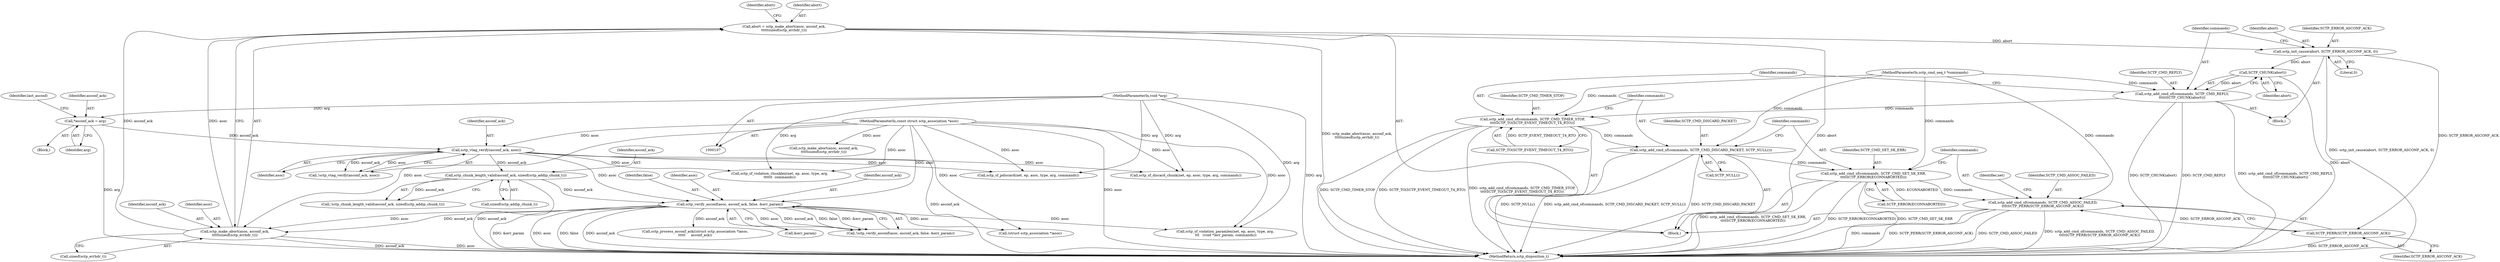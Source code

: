 digraph "0_linux_9de7922bc709eee2f609cd01d98aaedc4cf5ea74_2@pointer" {
"1000268" [label="(Call,sctp_init_cause(abort, SCTP_ERROR_ASCONF_ACK, 0))"];
"1000258" [label="(Call,abort = sctp_make_abort(asoc, asconf_ack,\n\t\t\t\t\tsizeof(sctp_errhdr_t)))"];
"1000260" [label="(Call,sctp_make_abort(asoc, asconf_ack,\n\t\t\t\t\tsizeof(sctp_errhdr_t)))"];
"1000202" [label="(Call,sctp_verify_asconf(asoc, asconf_ack, false, &err_param))"];
"1000135" [label="(Call,sctp_vtag_verify(asconf_ack, asoc))"];
"1000116" [label="(Call,*asconf_ack = arg)"];
"1000112" [label="(MethodParameterIn,void *arg)"];
"1000110" [label="(MethodParameterIn,const struct sctp_association *asoc)"];
"1000173" [label="(Call,sctp_chunk_length_valid(asconf_ack, sizeof(sctp_addip_chunk_t)))"];
"1000275" [label="(Call,SCTP_CHUNK(abort))"];
"1000272" [label="(Call,sctp_add_cmd_sf(commands, SCTP_CMD_REPLY,\n\t\t\t\t\tSCTP_CHUNK(abort)))"];
"1000277" [label="(Call,sctp_add_cmd_sf(commands, SCTP_CMD_TIMER_STOP,\n\t\t\t\tSCTP_TO(SCTP_EVENT_TIMEOUT_T4_RTO)))"];
"1000282" [label="(Call,sctp_add_cmd_sf(commands, SCTP_CMD_DISCARD_PACKET, SCTP_NULL()))"];
"1000286" [label="(Call,sctp_add_cmd_sf(commands, SCTP_CMD_SET_SK_ERR,\n\t\t\t\tSCTP_ERROR(ECONNABORTED)))"];
"1000291" [label="(Call,sctp_add_cmd_sf(commands, SCTP_CMD_ASSOC_FAILED,\n\t\t\t\tSCTP_PERR(SCTP_ERROR_ASCONF_ACK)))"];
"1000294" [label="(Call,SCTP_PERR(SCTP_ERROR_ASCONF_ACK))"];
"1000283" [label="(Identifier,commands)"];
"1000121" [label="(Identifier,last_asconf)"];
"1000206" [label="(Call,&err_param)"];
"1000204" [label="(Identifier,asconf_ack)"];
"1000110" [label="(MethodParameterIn,const struct sctp_association *asoc)"];
"1000278" [label="(Identifier,commands)"];
"1000277" [label="(Call,sctp_add_cmd_sf(commands, SCTP_CMD_TIMER_STOP,\n\t\t\t\tSCTP_TO(SCTP_EVENT_TIMEOUT_T4_RTO)))"];
"1000276" [label="(Identifier,abort)"];
"1000294" [label="(Call,SCTP_PERR(SCTP_ERROR_ASCONF_ACK))"];
"1000282" [label="(Call,sctp_add_cmd_sf(commands, SCTP_CMD_DISCARD_PACKET, SCTP_NULL()))"];
"1000172" [label="(Call,!sctp_chunk_length_valid(asconf_ack, sizeof(sctp_addip_chunk_t)))"];
"1000288" [label="(Identifier,SCTP_CMD_SET_SK_ERR)"];
"1000114" [label="(Block,)"];
"1000178" [label="(Call,sctp_sf_violation_chunklen(net, ep, asoc, type, arg,\n\t\t\t\t\t\t  commands))"];
"1000113" [label="(MethodParameterIn,sctp_cmd_seq_t *commands)"];
"1000292" [label="(Identifier,commands)"];
"1000270" [label="(Identifier,SCTP_ERROR_ASCONF_ACK)"];
"1000201" [label="(Call,!sctp_verify_asconf(asoc, asconf_ack, false, &err_param))"];
"1000112" [label="(MethodParameterIn,void *arg)"];
"1000274" [label="(Identifier,SCTP_CMD_REPLY)"];
"1000268" [label="(Call,sctp_init_cause(abort, SCTP_ERROR_ASCONF_ACK, 0))"];
"1000164" [label="(Call,sctp_sf_discard_chunk(net, ep, asoc, type, arg, commands))"];
"1000291" [label="(Call,sctp_add_cmd_sf(commands, SCTP_CMD_ASSOC_FAILED,\n\t\t\t\tSCTP_PERR(SCTP_ERROR_ASCONF_ACK)))"];
"1000266" [label="(Identifier,abort)"];
"1000375" [label="(MethodReturn,sctp_disposition_t)"];
"1000202" [label="(Call,sctp_verify_asconf(asoc, asconf_ack, false, &err_param))"];
"1000271" [label="(Literal,0)"];
"1000116" [label="(Call,*asconf_ack = arg)"];
"1000334" [label="(Call,sctp_make_abort(asoc, asconf_ack,\n\t\t\t\t\tsizeof(sctp_errhdr_t)))"];
"1000259" [label="(Identifier,abort)"];
"1000175" [label="(Call,sizeof(sctp_addip_chunk_t))"];
"1000137" [label="(Identifier,asoc)"];
"1000263" [label="(Call,sizeof(sctp_errhdr_t))"];
"1000135" [label="(Call,sctp_vtag_verify(asconf_ack, asoc))"];
"1000260" [label="(Call,sctp_make_abort(asoc, asconf_ack,\n\t\t\t\t\tsizeof(sctp_errhdr_t)))"];
"1000118" [label="(Identifier,arg)"];
"1000205" [label="(Identifier,false)"];
"1000286" [label="(Call,sctp_add_cmd_sf(commands, SCTP_CMD_SET_SK_ERR,\n\t\t\t\tSCTP_ERROR(ECONNABORTED)))"];
"1000209" [label="(Call,sctp_sf_violation_paramlen(net, ep, asoc, type, arg,\n \t\t\t   (void *)err_param, commands))"];
"1000261" [label="(Identifier,asoc)"];
"1000284" [label="(Identifier,SCTP_CMD_DISCARD_PACKET)"];
"1000280" [label="(Call,SCTP_TO(SCTP_EVENT_TIMEOUT_T4_RTO))"];
"1000174" [label="(Identifier,asconf_ack)"];
"1000269" [label="(Identifier,abort)"];
"1000273" [label="(Identifier,commands)"];
"1000136" [label="(Identifier,asconf_ack)"];
"1000144" [label="(Call,sctp_sf_pdiscard(net, ep, asoc, type, arg, commands))"];
"1000262" [label="(Identifier,asconf_ack)"];
"1000321" [label="(Call,(struct sctp_association *)asoc)"];
"1000267" [label="(Block,)"];
"1000275" [label="(Call,SCTP_CHUNK(abort))"];
"1000117" [label="(Identifier,asconf_ack)"];
"1000285" [label="(Call,SCTP_NULL())"];
"1000203" [label="(Identifier,asoc)"];
"1000320" [label="(Call,sctp_process_asconf_ack((struct sctp_association *)asoc,\n\t\t\t\t\t     asconf_ack))"];
"1000297" [label="(Identifier,net)"];
"1000272" [label="(Call,sctp_add_cmd_sf(commands, SCTP_CMD_REPLY,\n\t\t\t\t\tSCTP_CHUNK(abort)))"];
"1000257" [label="(Block,)"];
"1000173" [label="(Call,sctp_chunk_length_valid(asconf_ack, sizeof(sctp_addip_chunk_t)))"];
"1000287" [label="(Identifier,commands)"];
"1000293" [label="(Identifier,SCTP_CMD_ASSOC_FAILED)"];
"1000295" [label="(Identifier,SCTP_ERROR_ASCONF_ACK)"];
"1000258" [label="(Call,abort = sctp_make_abort(asoc, asconf_ack,\n\t\t\t\t\tsizeof(sctp_errhdr_t)))"];
"1000279" [label="(Identifier,SCTP_CMD_TIMER_STOP)"];
"1000134" [label="(Call,!sctp_vtag_verify(asconf_ack, asoc))"];
"1000289" [label="(Call,SCTP_ERROR(ECONNABORTED))"];
"1000268" -> "1000267"  [label="AST: "];
"1000268" -> "1000271"  [label="CFG: "];
"1000269" -> "1000268"  [label="AST: "];
"1000270" -> "1000268"  [label="AST: "];
"1000271" -> "1000268"  [label="AST: "];
"1000273" -> "1000268"  [label="CFG: "];
"1000268" -> "1000375"  [label="DDG: sctp_init_cause(abort, SCTP_ERROR_ASCONF_ACK, 0)"];
"1000258" -> "1000268"  [label="DDG: abort"];
"1000268" -> "1000275"  [label="DDG: abort"];
"1000268" -> "1000294"  [label="DDG: SCTP_ERROR_ASCONF_ACK"];
"1000258" -> "1000257"  [label="AST: "];
"1000258" -> "1000260"  [label="CFG: "];
"1000259" -> "1000258"  [label="AST: "];
"1000260" -> "1000258"  [label="AST: "];
"1000266" -> "1000258"  [label="CFG: "];
"1000258" -> "1000375"  [label="DDG: abort"];
"1000258" -> "1000375"  [label="DDG: sctp_make_abort(asoc, asconf_ack,\n\t\t\t\t\tsizeof(sctp_errhdr_t))"];
"1000260" -> "1000258"  [label="DDG: asoc"];
"1000260" -> "1000258"  [label="DDG: asconf_ack"];
"1000260" -> "1000263"  [label="CFG: "];
"1000261" -> "1000260"  [label="AST: "];
"1000262" -> "1000260"  [label="AST: "];
"1000263" -> "1000260"  [label="AST: "];
"1000260" -> "1000375"  [label="DDG: asconf_ack"];
"1000260" -> "1000375"  [label="DDG: asoc"];
"1000202" -> "1000260"  [label="DDG: asoc"];
"1000202" -> "1000260"  [label="DDG: asconf_ack"];
"1000110" -> "1000260"  [label="DDG: asoc"];
"1000202" -> "1000201"  [label="AST: "];
"1000202" -> "1000206"  [label="CFG: "];
"1000203" -> "1000202"  [label="AST: "];
"1000204" -> "1000202"  [label="AST: "];
"1000205" -> "1000202"  [label="AST: "];
"1000206" -> "1000202"  [label="AST: "];
"1000201" -> "1000202"  [label="CFG: "];
"1000202" -> "1000375"  [label="DDG: &err_param"];
"1000202" -> "1000375"  [label="DDG: asoc"];
"1000202" -> "1000375"  [label="DDG: false"];
"1000202" -> "1000375"  [label="DDG: asconf_ack"];
"1000202" -> "1000201"  [label="DDG: asoc"];
"1000202" -> "1000201"  [label="DDG: asconf_ack"];
"1000202" -> "1000201"  [label="DDG: false"];
"1000202" -> "1000201"  [label="DDG: &err_param"];
"1000135" -> "1000202"  [label="DDG: asoc"];
"1000110" -> "1000202"  [label="DDG: asoc"];
"1000173" -> "1000202"  [label="DDG: asconf_ack"];
"1000202" -> "1000209"  [label="DDG: asoc"];
"1000202" -> "1000321"  [label="DDG: asoc"];
"1000202" -> "1000320"  [label="DDG: asconf_ack"];
"1000135" -> "1000134"  [label="AST: "];
"1000135" -> "1000137"  [label="CFG: "];
"1000136" -> "1000135"  [label="AST: "];
"1000137" -> "1000135"  [label="AST: "];
"1000134" -> "1000135"  [label="CFG: "];
"1000135" -> "1000375"  [label="DDG: asconf_ack"];
"1000135" -> "1000134"  [label="DDG: asconf_ack"];
"1000135" -> "1000134"  [label="DDG: asoc"];
"1000116" -> "1000135"  [label="DDG: asconf_ack"];
"1000110" -> "1000135"  [label="DDG: asoc"];
"1000135" -> "1000144"  [label="DDG: asoc"];
"1000135" -> "1000164"  [label="DDG: asoc"];
"1000135" -> "1000173"  [label="DDG: asconf_ack"];
"1000135" -> "1000178"  [label="DDG: asoc"];
"1000116" -> "1000114"  [label="AST: "];
"1000116" -> "1000118"  [label="CFG: "];
"1000117" -> "1000116"  [label="AST: "];
"1000118" -> "1000116"  [label="AST: "];
"1000121" -> "1000116"  [label="CFG: "];
"1000116" -> "1000375"  [label="DDG: arg"];
"1000112" -> "1000116"  [label="DDG: arg"];
"1000112" -> "1000107"  [label="AST: "];
"1000112" -> "1000375"  [label="DDG: arg"];
"1000112" -> "1000144"  [label="DDG: arg"];
"1000112" -> "1000164"  [label="DDG: arg"];
"1000112" -> "1000178"  [label="DDG: arg"];
"1000112" -> "1000209"  [label="DDG: arg"];
"1000110" -> "1000107"  [label="AST: "];
"1000110" -> "1000375"  [label="DDG: asoc"];
"1000110" -> "1000144"  [label="DDG: asoc"];
"1000110" -> "1000164"  [label="DDG: asoc"];
"1000110" -> "1000178"  [label="DDG: asoc"];
"1000110" -> "1000209"  [label="DDG: asoc"];
"1000110" -> "1000321"  [label="DDG: asoc"];
"1000110" -> "1000334"  [label="DDG: asoc"];
"1000173" -> "1000172"  [label="AST: "];
"1000173" -> "1000175"  [label="CFG: "];
"1000174" -> "1000173"  [label="AST: "];
"1000175" -> "1000173"  [label="AST: "];
"1000172" -> "1000173"  [label="CFG: "];
"1000173" -> "1000375"  [label="DDG: asconf_ack"];
"1000173" -> "1000172"  [label="DDG: asconf_ack"];
"1000275" -> "1000272"  [label="AST: "];
"1000275" -> "1000276"  [label="CFG: "];
"1000276" -> "1000275"  [label="AST: "];
"1000272" -> "1000275"  [label="CFG: "];
"1000275" -> "1000375"  [label="DDG: abort"];
"1000275" -> "1000272"  [label="DDG: abort"];
"1000272" -> "1000267"  [label="AST: "];
"1000273" -> "1000272"  [label="AST: "];
"1000274" -> "1000272"  [label="AST: "];
"1000278" -> "1000272"  [label="CFG: "];
"1000272" -> "1000375"  [label="DDG: SCTP_CHUNK(abort)"];
"1000272" -> "1000375"  [label="DDG: SCTP_CMD_REPLY"];
"1000272" -> "1000375"  [label="DDG: sctp_add_cmd_sf(commands, SCTP_CMD_REPLY,\n\t\t\t\t\tSCTP_CHUNK(abort))"];
"1000113" -> "1000272"  [label="DDG: commands"];
"1000272" -> "1000277"  [label="DDG: commands"];
"1000277" -> "1000257"  [label="AST: "];
"1000277" -> "1000280"  [label="CFG: "];
"1000278" -> "1000277"  [label="AST: "];
"1000279" -> "1000277"  [label="AST: "];
"1000280" -> "1000277"  [label="AST: "];
"1000283" -> "1000277"  [label="CFG: "];
"1000277" -> "1000375"  [label="DDG: SCTP_TO(SCTP_EVENT_TIMEOUT_T4_RTO)"];
"1000277" -> "1000375"  [label="DDG: sctp_add_cmd_sf(commands, SCTP_CMD_TIMER_STOP,\n\t\t\t\tSCTP_TO(SCTP_EVENT_TIMEOUT_T4_RTO))"];
"1000277" -> "1000375"  [label="DDG: SCTP_CMD_TIMER_STOP"];
"1000113" -> "1000277"  [label="DDG: commands"];
"1000280" -> "1000277"  [label="DDG: SCTP_EVENT_TIMEOUT_T4_RTO"];
"1000277" -> "1000282"  [label="DDG: commands"];
"1000282" -> "1000257"  [label="AST: "];
"1000282" -> "1000285"  [label="CFG: "];
"1000283" -> "1000282"  [label="AST: "];
"1000284" -> "1000282"  [label="AST: "];
"1000285" -> "1000282"  [label="AST: "];
"1000287" -> "1000282"  [label="CFG: "];
"1000282" -> "1000375"  [label="DDG: SCTP_NULL()"];
"1000282" -> "1000375"  [label="DDG: sctp_add_cmd_sf(commands, SCTP_CMD_DISCARD_PACKET, SCTP_NULL())"];
"1000282" -> "1000375"  [label="DDG: SCTP_CMD_DISCARD_PACKET"];
"1000113" -> "1000282"  [label="DDG: commands"];
"1000282" -> "1000286"  [label="DDG: commands"];
"1000286" -> "1000257"  [label="AST: "];
"1000286" -> "1000289"  [label="CFG: "];
"1000287" -> "1000286"  [label="AST: "];
"1000288" -> "1000286"  [label="AST: "];
"1000289" -> "1000286"  [label="AST: "];
"1000292" -> "1000286"  [label="CFG: "];
"1000286" -> "1000375"  [label="DDG: sctp_add_cmd_sf(commands, SCTP_CMD_SET_SK_ERR,\n\t\t\t\tSCTP_ERROR(ECONNABORTED))"];
"1000286" -> "1000375"  [label="DDG: SCTP_ERROR(ECONNABORTED)"];
"1000286" -> "1000375"  [label="DDG: SCTP_CMD_SET_SK_ERR"];
"1000113" -> "1000286"  [label="DDG: commands"];
"1000289" -> "1000286"  [label="DDG: ECONNABORTED"];
"1000286" -> "1000291"  [label="DDG: commands"];
"1000291" -> "1000257"  [label="AST: "];
"1000291" -> "1000294"  [label="CFG: "];
"1000292" -> "1000291"  [label="AST: "];
"1000293" -> "1000291"  [label="AST: "];
"1000294" -> "1000291"  [label="AST: "];
"1000297" -> "1000291"  [label="CFG: "];
"1000291" -> "1000375"  [label="DDG: sctp_add_cmd_sf(commands, SCTP_CMD_ASSOC_FAILED,\n\t\t\t\tSCTP_PERR(SCTP_ERROR_ASCONF_ACK))"];
"1000291" -> "1000375"  [label="DDG: commands"];
"1000291" -> "1000375"  [label="DDG: SCTP_PERR(SCTP_ERROR_ASCONF_ACK)"];
"1000291" -> "1000375"  [label="DDG: SCTP_CMD_ASSOC_FAILED"];
"1000113" -> "1000291"  [label="DDG: commands"];
"1000294" -> "1000291"  [label="DDG: SCTP_ERROR_ASCONF_ACK"];
"1000294" -> "1000295"  [label="CFG: "];
"1000295" -> "1000294"  [label="AST: "];
"1000294" -> "1000375"  [label="DDG: SCTP_ERROR_ASCONF_ACK"];
}
